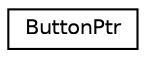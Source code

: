 digraph "Graphical Class Hierarchy"
{
 // INTERACTIVE_SVG=YES
 // LATEX_PDF_SIZE
  edge [fontname="Helvetica",fontsize="10",labelfontname="Helvetica",labelfontsize="10"];
  node [fontname="Helvetica",fontsize="10",shape=record];
  rankdir="LR";
  Node0 [label="ButtonPtr",height=0.2,width=0.4,color="black", fillcolor="white", style="filled",URL="$struct_button_ptr.html",tooltip=" "];
}
